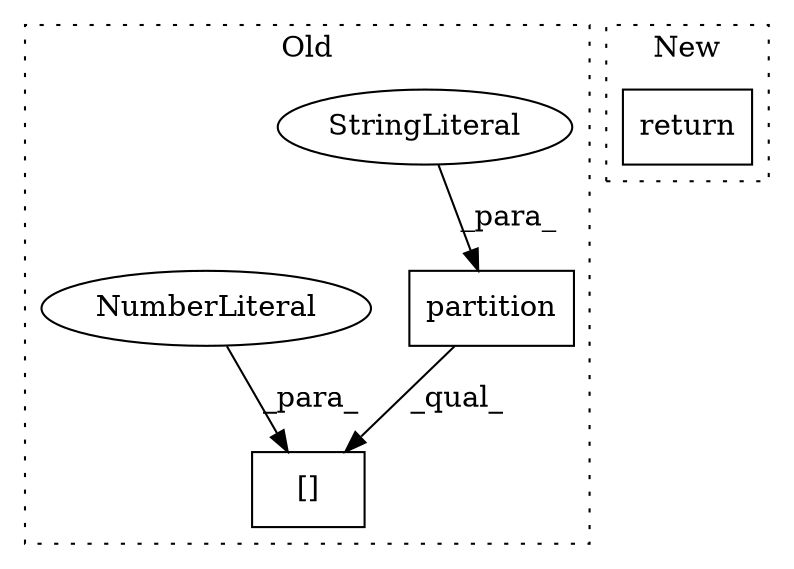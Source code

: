 digraph G {
subgraph cluster0 {
1 [label="partition" a="32" s="2986,3000" l="10,1" shape="box"];
3 [label="StringLiteral" a="45" s="2996" l="4" shape="ellipse"];
4 [label="[]" a="2" s="2974,3003" l="28,1" shape="box"];
5 [label="NumberLiteral" a="34" s="3002" l="1" shape="ellipse"];
label = "Old";
style="dotted";
}
subgraph cluster1 {
2 [label="return" a="41" s="2972" l="7" shape="box"];
label = "New";
style="dotted";
}
1 -> 4 [label="_qual_"];
3 -> 1 [label="_para_"];
5 -> 4 [label="_para_"];
}